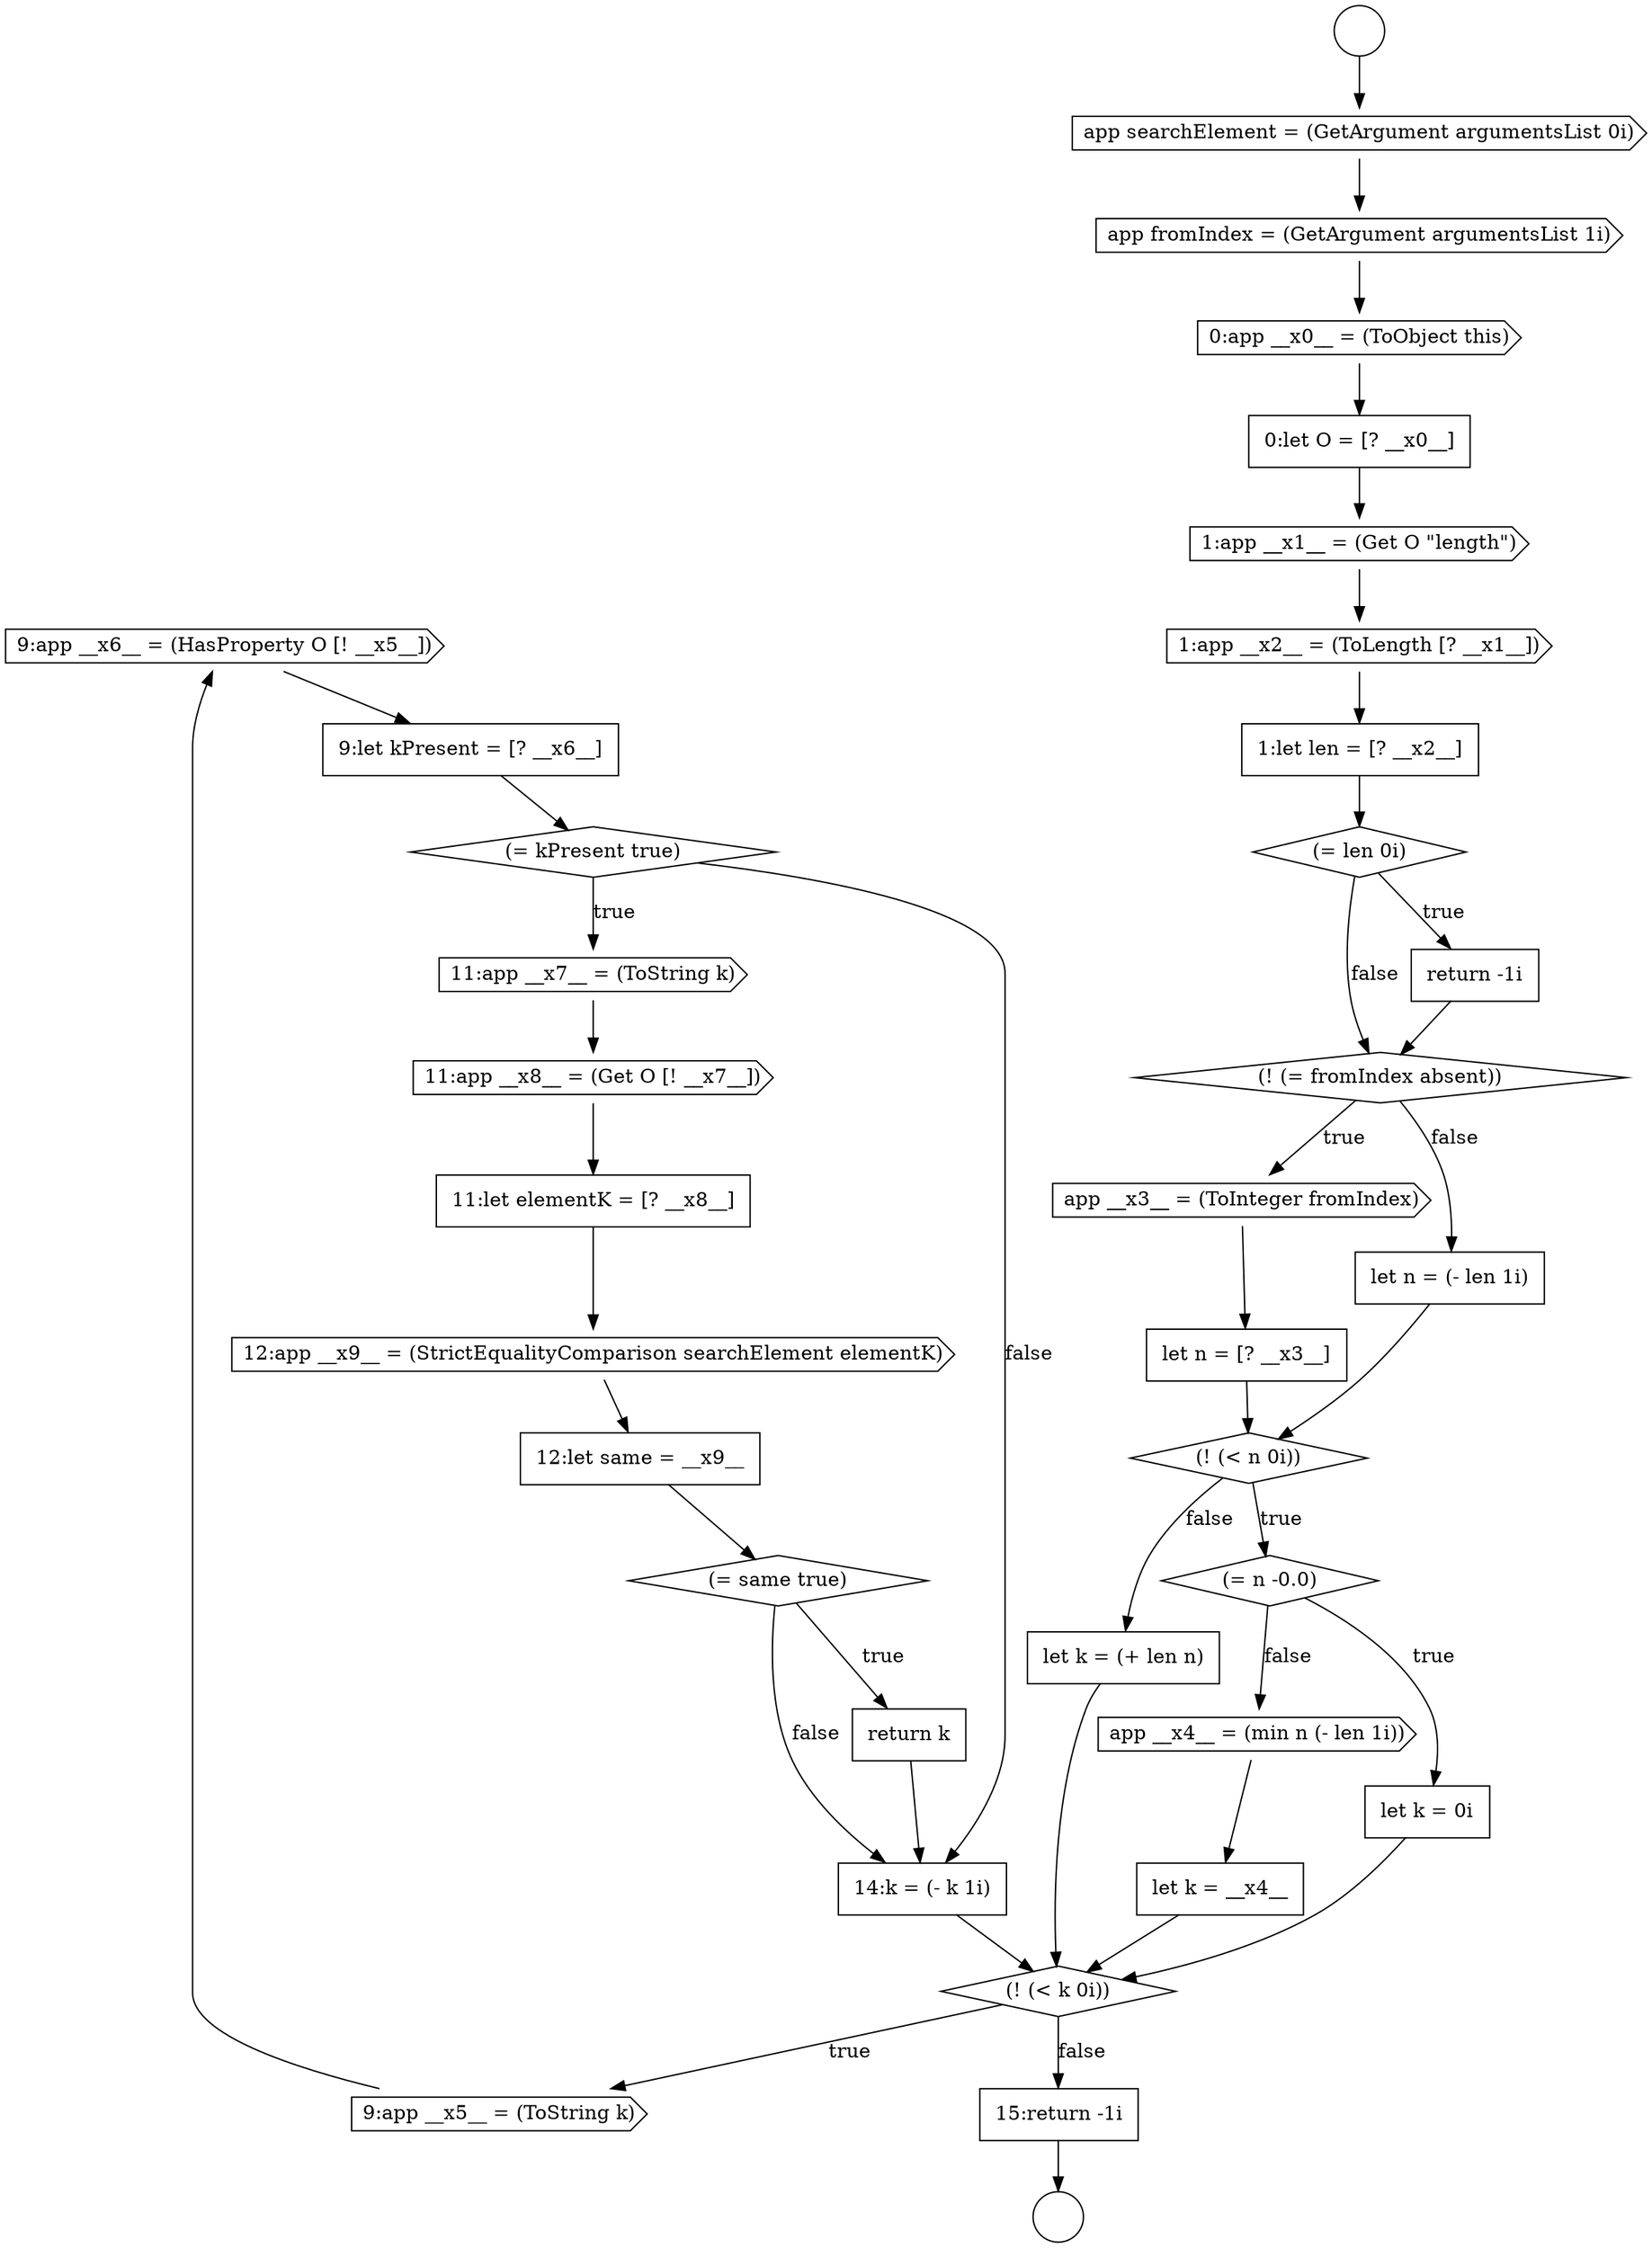 digraph {
  node13960 [shape=cds, label=<<font color="black">9:app __x6__ = (HasProperty O [! __x5__])</font>> color="black" fillcolor="white" style=filled]
  node13938 [shape=circle label=" " color="black" fillcolor="white" style=filled]
  node13956 [shape=none, margin=0, label=<<font color="black">
    <table border="0" cellborder="1" cellspacing="0" cellpadding="10">
      <tr><td align="left">let k = __x4__</td></tr>
    </table>
  </font>> color="black" fillcolor="white" style=filled]
  node13964 [shape=cds, label=<<font color="black">11:app __x8__ = (Get O [! __x7__])</font>> color="black" fillcolor="white" style=filled]
  node13943 [shape=cds, label=<<font color="black">1:app __x1__ = (Get O &quot;length&quot;)</font>> color="black" fillcolor="white" style=filled]
  node13968 [shape=diamond, label=<<font color="black">(= same true)</font>> color="black" fillcolor="white" style=filled]
  node13947 [shape=none, margin=0, label=<<font color="black">
    <table border="0" cellborder="1" cellspacing="0" cellpadding="10">
      <tr><td align="left">return -1i</td></tr>
    </table>
  </font>> color="black" fillcolor="white" style=filled]
  node13945 [shape=none, margin=0, label=<<font color="black">
    <table border="0" cellborder="1" cellspacing="0" cellpadding="10">
      <tr><td align="left">1:let len = [? __x2__]</td></tr>
    </table>
  </font>> color="black" fillcolor="white" style=filled]
  node13940 [shape=cds, label=<<font color="black">app fromIndex = (GetArgument argumentsList 1i)</font>> color="black" fillcolor="white" style=filled]
  node13967 [shape=none, margin=0, label=<<font color="black">
    <table border="0" cellborder="1" cellspacing="0" cellpadding="10">
      <tr><td align="left">12:let same = __x9__</td></tr>
    </table>
  </font>> color="black" fillcolor="white" style=filled]
  node13951 [shape=none, margin=0, label=<<font color="black">
    <table border="0" cellborder="1" cellspacing="0" cellpadding="10">
      <tr><td align="left">let n = (- len 1i)</td></tr>
    </table>
  </font>> color="black" fillcolor="white" style=filled]
  node13954 [shape=none, margin=0, label=<<font color="black">
    <table border="0" cellborder="1" cellspacing="0" cellpadding="10">
      <tr><td align="left">let k = 0i</td></tr>
    </table>
  </font>> color="black" fillcolor="white" style=filled]
  node13941 [shape=cds, label=<<font color="black">0:app __x0__ = (ToObject this)</font>> color="black" fillcolor="white" style=filled]
  node13966 [shape=cds, label=<<font color="black">12:app __x9__ = (StrictEqualityComparison searchElement elementK)</font>> color="black" fillcolor="white" style=filled]
  node13937 [shape=circle label=" " color="black" fillcolor="white" style=filled]
  node13962 [shape=diamond, label=<<font color="black">(= kPresent true)</font>> color="black" fillcolor="white" style=filled]
  node13950 [shape=none, margin=0, label=<<font color="black">
    <table border="0" cellborder="1" cellspacing="0" cellpadding="10">
      <tr><td align="left">let n = [? __x3__]</td></tr>
    </table>
  </font>> color="black" fillcolor="white" style=filled]
  node13955 [shape=cds, label=<<font color="black">app __x4__ = (min n (- len 1i))</font>> color="black" fillcolor="white" style=filled]
  node13965 [shape=none, margin=0, label=<<font color="black">
    <table border="0" cellborder="1" cellspacing="0" cellpadding="10">
      <tr><td align="left">11:let elementK = [? __x8__]</td></tr>
    </table>
  </font>> color="black" fillcolor="white" style=filled]
  node13970 [shape=none, margin=0, label=<<font color="black">
    <table border="0" cellborder="1" cellspacing="0" cellpadding="10">
      <tr><td align="left">14:k = (- k 1i)</td></tr>
    </table>
  </font>> color="black" fillcolor="white" style=filled]
  node13961 [shape=none, margin=0, label=<<font color="black">
    <table border="0" cellborder="1" cellspacing="0" cellpadding="10">
      <tr><td align="left">9:let kPresent = [? __x6__]</td></tr>
    </table>
  </font>> color="black" fillcolor="white" style=filled]
  node13942 [shape=none, margin=0, label=<<font color="black">
    <table border="0" cellborder="1" cellspacing="0" cellpadding="10">
      <tr><td align="left">0:let O = [? __x0__]</td></tr>
    </table>
  </font>> color="black" fillcolor="white" style=filled]
  node13949 [shape=cds, label=<<font color="black">app __x3__ = (ToInteger fromIndex)</font>> color="black" fillcolor="white" style=filled]
  node13971 [shape=none, margin=0, label=<<font color="black">
    <table border="0" cellborder="1" cellspacing="0" cellpadding="10">
      <tr><td align="left">15:return -1i</td></tr>
    </table>
  </font>> color="black" fillcolor="white" style=filled]
  node13946 [shape=diamond, label=<<font color="black">(= len 0i)</font>> color="black" fillcolor="white" style=filled]
  node13939 [shape=cds, label=<<font color="black">app searchElement = (GetArgument argumentsList 0i)</font>> color="black" fillcolor="white" style=filled]
  node13952 [shape=diamond, label=<<font color="black">(! (&lt; n 0i))</font>> color="black" fillcolor="white" style=filled]
  node13953 [shape=diamond, label=<<font color="black">(= n -0.0)</font>> color="black" fillcolor="white" style=filled]
  node13958 [shape=diamond, label=<<font color="black">(! (&lt; k 0i))</font>> color="black" fillcolor="white" style=filled]
  node13963 [shape=cds, label=<<font color="black">11:app __x7__ = (ToString k)</font>> color="black" fillcolor="white" style=filled]
  node13944 [shape=cds, label=<<font color="black">1:app __x2__ = (ToLength [? __x1__])</font>> color="black" fillcolor="white" style=filled]
  node13957 [shape=none, margin=0, label=<<font color="black">
    <table border="0" cellborder="1" cellspacing="0" cellpadding="10">
      <tr><td align="left">let k = (+ len n)</td></tr>
    </table>
  </font>> color="black" fillcolor="white" style=filled]
  node13948 [shape=diamond, label=<<font color="black">(! (= fromIndex absent))</font>> color="black" fillcolor="white" style=filled]
  node13959 [shape=cds, label=<<font color="black">9:app __x5__ = (ToString k)</font>> color="black" fillcolor="white" style=filled]
  node13969 [shape=none, margin=0, label=<<font color="black">
    <table border="0" cellborder="1" cellspacing="0" cellpadding="10">
      <tr><td align="left">return k</td></tr>
    </table>
  </font>> color="black" fillcolor="white" style=filled]
  node13943 -> node13944 [ color="black"]
  node13948 -> node13949 [label=<<font color="black">true</font>> color="black"]
  node13948 -> node13951 [label=<<font color="black">false</font>> color="black"]
  node13966 -> node13967 [ color="black"]
  node13957 -> node13958 [ color="black"]
  node13949 -> node13950 [ color="black"]
  node13946 -> node13947 [label=<<font color="black">true</font>> color="black"]
  node13946 -> node13948 [label=<<font color="black">false</font>> color="black"]
  node13953 -> node13954 [label=<<font color="black">true</font>> color="black"]
  node13953 -> node13955 [label=<<font color="black">false</font>> color="black"]
  node13962 -> node13963 [label=<<font color="black">true</font>> color="black"]
  node13962 -> node13970 [label=<<font color="black">false</font>> color="black"]
  node13968 -> node13969 [label=<<font color="black">true</font>> color="black"]
  node13968 -> node13970 [label=<<font color="black">false</font>> color="black"]
  node13960 -> node13961 [ color="black"]
  node13940 -> node13941 [ color="black"]
  node13955 -> node13956 [ color="black"]
  node13951 -> node13952 [ color="black"]
  node13947 -> node13948 [ color="black"]
  node13941 -> node13942 [ color="black"]
  node13944 -> node13945 [ color="black"]
  node13964 -> node13965 [ color="black"]
  node13952 -> node13953 [label=<<font color="black">true</font>> color="black"]
  node13952 -> node13957 [label=<<font color="black">false</font>> color="black"]
  node13942 -> node13943 [ color="black"]
  node13950 -> node13952 [ color="black"]
  node13965 -> node13966 [ color="black"]
  node13967 -> node13968 [ color="black"]
  node13939 -> node13940 [ color="black"]
  node13970 -> node13958 [ color="black"]
  node13963 -> node13964 [ color="black"]
  node13945 -> node13946 [ color="black"]
  node13959 -> node13960 [ color="black"]
  node13956 -> node13958 [ color="black"]
  node13954 -> node13958 [ color="black"]
  node13958 -> node13959 [label=<<font color="black">true</font>> color="black"]
  node13958 -> node13971 [label=<<font color="black">false</font>> color="black"]
  node13969 -> node13970 [ color="black"]
  node13961 -> node13962 [ color="black"]
  node13971 -> node13938 [ color="black"]
  node13937 -> node13939 [ color="black"]
}
